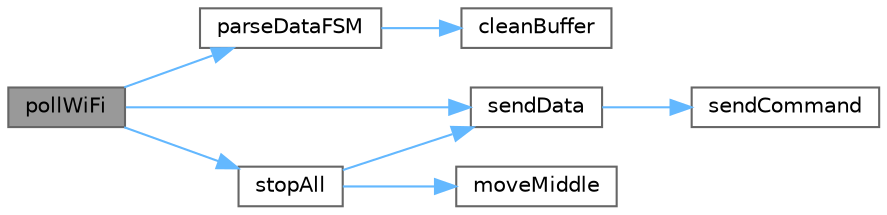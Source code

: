 digraph "pollWiFi"
{
 // LATEX_PDF_SIZE
  bgcolor="transparent";
  edge [fontname=Helvetica,fontsize=10,labelfontname=Helvetica,labelfontsize=10];
  node [fontname=Helvetica,fontsize=10,shape=box,height=0.2,width=0.4];
  rankdir="LR";
  Node1 [id="Node000001",label="pollWiFi",height=0.2,width=0.4,color="gray40", fillcolor="grey60", style="filled", fontcolor="black",tooltip="Polls the WiFi module for new data or status."];
  Node1 -> Node2 [id="edge1_Node000001_Node000002",color="steelblue1",style="solid",tooltip=" "];
  Node2 [id="Node000002",label="parseDataFSM",height=0.2,width=0.4,color="grey40", fillcolor="white", style="filled",URL="$_w_i_f_i_8c.html#a9d5a07c32323d6699ef48f2ec287fee5",tooltip="Used for parsing data received from app."];
  Node2 -> Node3 [id="edge2_Node000002_Node000003",color="steelblue1",style="solid",tooltip=" "];
  Node3 [id="Node000003",label="cleanBuffer",height=0.2,width=0.4,color="grey40", fillcolor="white", style="filled",URL="$_w_i_f_i_8c.html#a750be53afe22b006b8b36b42f3c12323",tooltip="Cleans the communication buffer."];
  Node1 -> Node4 [id="edge3_Node000001_Node000004",color="steelblue1",style="solid",tooltip=" "];
  Node4 [id="Node000004",label="sendData",height=0.2,width=0.4,color="grey40", fillcolor="white", style="filled",URL="$_w_i_f_i_8c.html#a4e1d99ad3a0d84d1f32cba4586225e15",tooltip="Sends data via TCP."];
  Node4 -> Node5 [id="edge4_Node000004_Node000005",color="steelblue1",style="solid",tooltip=" "];
  Node5 [id="Node000005",label="sendCommand",height=0.2,width=0.4,color="grey40", fillcolor="white", style="filled",URL="$_w_i_f_i_8c.html#a24ddf9541290b087af9974b720d1c794",tooltip="Sends a command string via UART1."];
  Node1 -> Node6 [id="edge5_Node000001_Node000006",color="steelblue1",style="solid",tooltip=" "];
  Node6 [id="Node000006",label="stopAll",height=0.2,width=0.4,color="grey40", fillcolor="white", style="filled",URL="$_c_o_n_f_i_g_8c.html#a4823aa91e33925c0da5969f5011c07da",tooltip="Stops all operations and resets actuators."];
  Node6 -> Node7 [id="edge6_Node000006_Node000007",color="steelblue1",style="solid",tooltip=" "];
  Node7 [id="Node000007",label="moveMiddle",height=0.2,width=0.4,color="grey40", fillcolor="white", style="filled",URL="$_s_e_r_v_o_8c.html#ad268d545633f7bb3df24643db473ca22",tooltip="Move servo to middle (neutral) position."];
  Node6 -> Node4 [id="edge7_Node000006_Node000004",color="steelblue1",style="solid",tooltip=" "];
}
